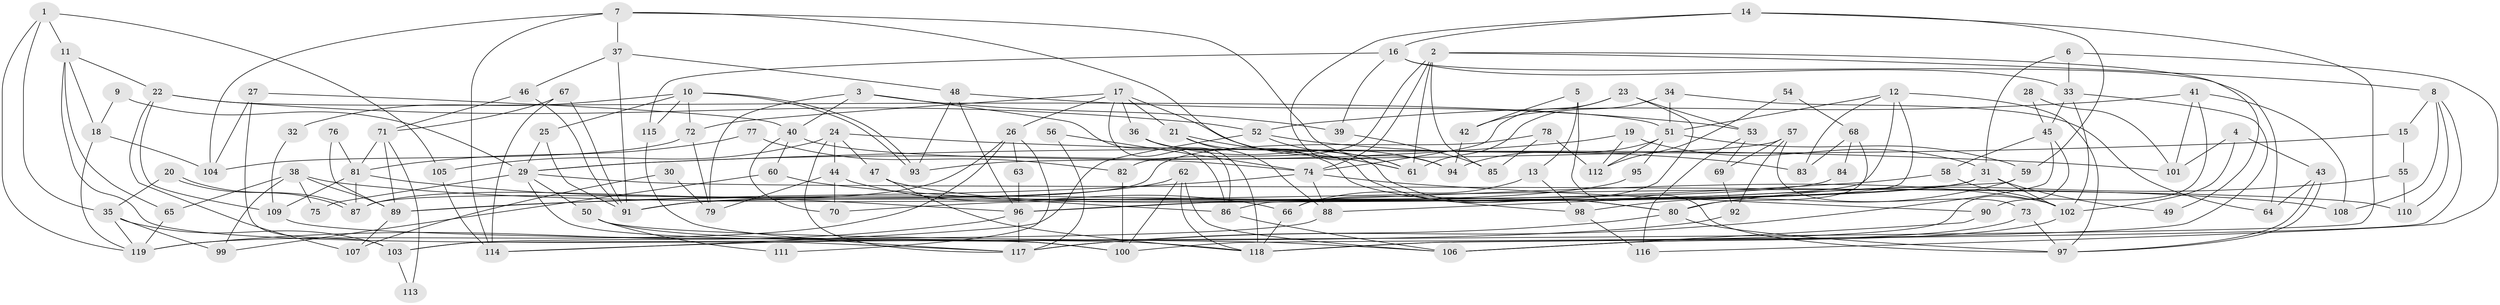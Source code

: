 // coarse degree distribution, {4: 0.0963855421686747, 6: 0.14457831325301204, 7: 0.10843373493975904, 5: 0.18072289156626506, 3: 0.24096385542168675, 2: 0.13253012048192772, 9: 0.07228915662650602, 8: 0.024096385542168676}
// Generated by graph-tools (version 1.1) at 2025/52/02/27/25 19:52:03]
// undirected, 119 vertices, 238 edges
graph export_dot {
graph [start="1"]
  node [color=gray90,style=filled];
  1;
  2;
  3;
  4;
  5;
  6;
  7;
  8;
  9;
  10;
  11;
  12;
  13;
  14;
  15;
  16;
  17;
  18;
  19;
  20;
  21;
  22;
  23;
  24;
  25;
  26;
  27;
  28;
  29;
  30;
  31;
  32;
  33;
  34;
  35;
  36;
  37;
  38;
  39;
  40;
  41;
  42;
  43;
  44;
  45;
  46;
  47;
  48;
  49;
  50;
  51;
  52;
  53;
  54;
  55;
  56;
  57;
  58;
  59;
  60;
  61;
  62;
  63;
  64;
  65;
  66;
  67;
  68;
  69;
  70;
  71;
  72;
  73;
  74;
  75;
  76;
  77;
  78;
  79;
  80;
  81;
  82;
  83;
  84;
  85;
  86;
  87;
  88;
  89;
  90;
  91;
  92;
  93;
  94;
  95;
  96;
  97;
  98;
  99;
  100;
  101;
  102;
  103;
  104;
  105;
  106;
  107;
  108;
  109;
  110;
  111;
  112;
  113;
  114;
  115;
  116;
  117;
  118;
  119;
  1 -- 35;
  1 -- 119;
  1 -- 11;
  1 -- 105;
  2 -- 74;
  2 -- 61;
  2 -- 8;
  2 -- 49;
  2 -- 82;
  2 -- 85;
  3 -- 79;
  3 -- 40;
  3 -- 39;
  3 -- 86;
  4 -- 43;
  4 -- 102;
  4 -- 101;
  5 -- 42;
  5 -- 97;
  5 -- 13;
  6 -- 33;
  6 -- 31;
  6 -- 116;
  7 -- 94;
  7 -- 114;
  7 -- 37;
  7 -- 80;
  7 -- 104;
  8 -- 100;
  8 -- 15;
  8 -- 108;
  8 -- 110;
  9 -- 29;
  9 -- 18;
  10 -- 93;
  10 -- 93;
  10 -- 25;
  10 -- 32;
  10 -- 72;
  10 -- 115;
  11 -- 117;
  11 -- 18;
  11 -- 22;
  11 -- 65;
  12 -- 97;
  12 -- 51;
  12 -- 83;
  12 -- 86;
  12 -- 96;
  13 -- 66;
  13 -- 98;
  14 -- 61;
  14 -- 103;
  14 -- 16;
  14 -- 59;
  15 -- 29;
  15 -- 55;
  16 -- 33;
  16 -- 39;
  16 -- 64;
  16 -- 115;
  17 -- 86;
  17 -- 26;
  17 -- 21;
  17 -- 36;
  17 -- 61;
  17 -- 72;
  18 -- 104;
  18 -- 119;
  19 -- 29;
  19 -- 31;
  19 -- 112;
  20 -- 87;
  20 -- 87;
  20 -- 35;
  21 -- 80;
  21 -- 61;
  21 -- 88;
  22 -- 51;
  22 -- 52;
  22 -- 107;
  22 -- 109;
  23 -- 53;
  23 -- 74;
  23 -- 42;
  23 -- 66;
  24 -- 117;
  24 -- 44;
  24 -- 47;
  24 -- 101;
  24 -- 105;
  25 -- 91;
  25 -- 29;
  26 -- 119;
  26 -- 87;
  26 -- 63;
  26 -- 111;
  27 -- 40;
  27 -- 104;
  27 -- 103;
  28 -- 101;
  28 -- 45;
  29 -- 110;
  29 -- 50;
  29 -- 75;
  29 -- 100;
  30 -- 107;
  30 -- 79;
  31 -- 102;
  31 -- 91;
  31 -- 49;
  31 -- 70;
  32 -- 109;
  33 -- 102;
  33 -- 118;
  33 -- 45;
  34 -- 51;
  34 -- 61;
  34 -- 64;
  35 -- 103;
  35 -- 119;
  35 -- 99;
  36 -- 98;
  36 -- 94;
  36 -- 118;
  37 -- 46;
  37 -- 48;
  37 -- 91;
  38 -- 108;
  38 -- 65;
  38 -- 75;
  38 -- 89;
  38 -- 99;
  39 -- 85;
  40 -- 74;
  40 -- 60;
  40 -- 70;
  41 -- 101;
  41 -- 52;
  41 -- 90;
  41 -- 108;
  42 -- 94;
  43 -- 97;
  43 -- 97;
  43 -- 64;
  44 -- 70;
  44 -- 66;
  44 -- 79;
  45 -- 118;
  45 -- 58;
  45 -- 117;
  46 -- 71;
  46 -- 91;
  47 -- 118;
  47 -- 102;
  48 -- 96;
  48 -- 53;
  48 -- 93;
  50 -- 100;
  50 -- 106;
  50 -- 111;
  51 -- 112;
  51 -- 59;
  51 -- 94;
  51 -- 95;
  52 -- 61;
  52 -- 83;
  52 -- 114;
  53 -- 116;
  53 -- 69;
  54 -- 68;
  54 -- 112;
  55 -- 80;
  55 -- 110;
  56 -- 74;
  56 -- 117;
  57 -- 92;
  57 -- 93;
  57 -- 69;
  57 -- 73;
  58 -- 102;
  58 -- 89;
  59 -- 88;
  59 -- 98;
  60 -- 99;
  60 -- 86;
  62 -- 106;
  62 -- 118;
  62 -- 91;
  62 -- 100;
  63 -- 96;
  65 -- 119;
  66 -- 118;
  67 -- 91;
  67 -- 114;
  67 -- 71;
  68 -- 83;
  68 -- 80;
  68 -- 84;
  69 -- 92;
  71 -- 89;
  71 -- 81;
  71 -- 113;
  72 -- 79;
  72 -- 104;
  73 -- 97;
  73 -- 106;
  74 -- 89;
  74 -- 90;
  74 -- 88;
  76 -- 81;
  76 -- 89;
  77 -- 82;
  77 -- 81;
  78 -- 85;
  78 -- 87;
  78 -- 112;
  80 -- 117;
  80 -- 97;
  81 -- 96;
  81 -- 87;
  81 -- 109;
  82 -- 100;
  84 -- 91;
  86 -- 106;
  88 -- 103;
  89 -- 107;
  90 -- 106;
  92 -- 114;
  95 -- 96;
  96 -- 117;
  96 -- 119;
  98 -- 116;
  102 -- 106;
  103 -- 113;
  105 -- 114;
  109 -- 118;
  115 -- 117;
}
